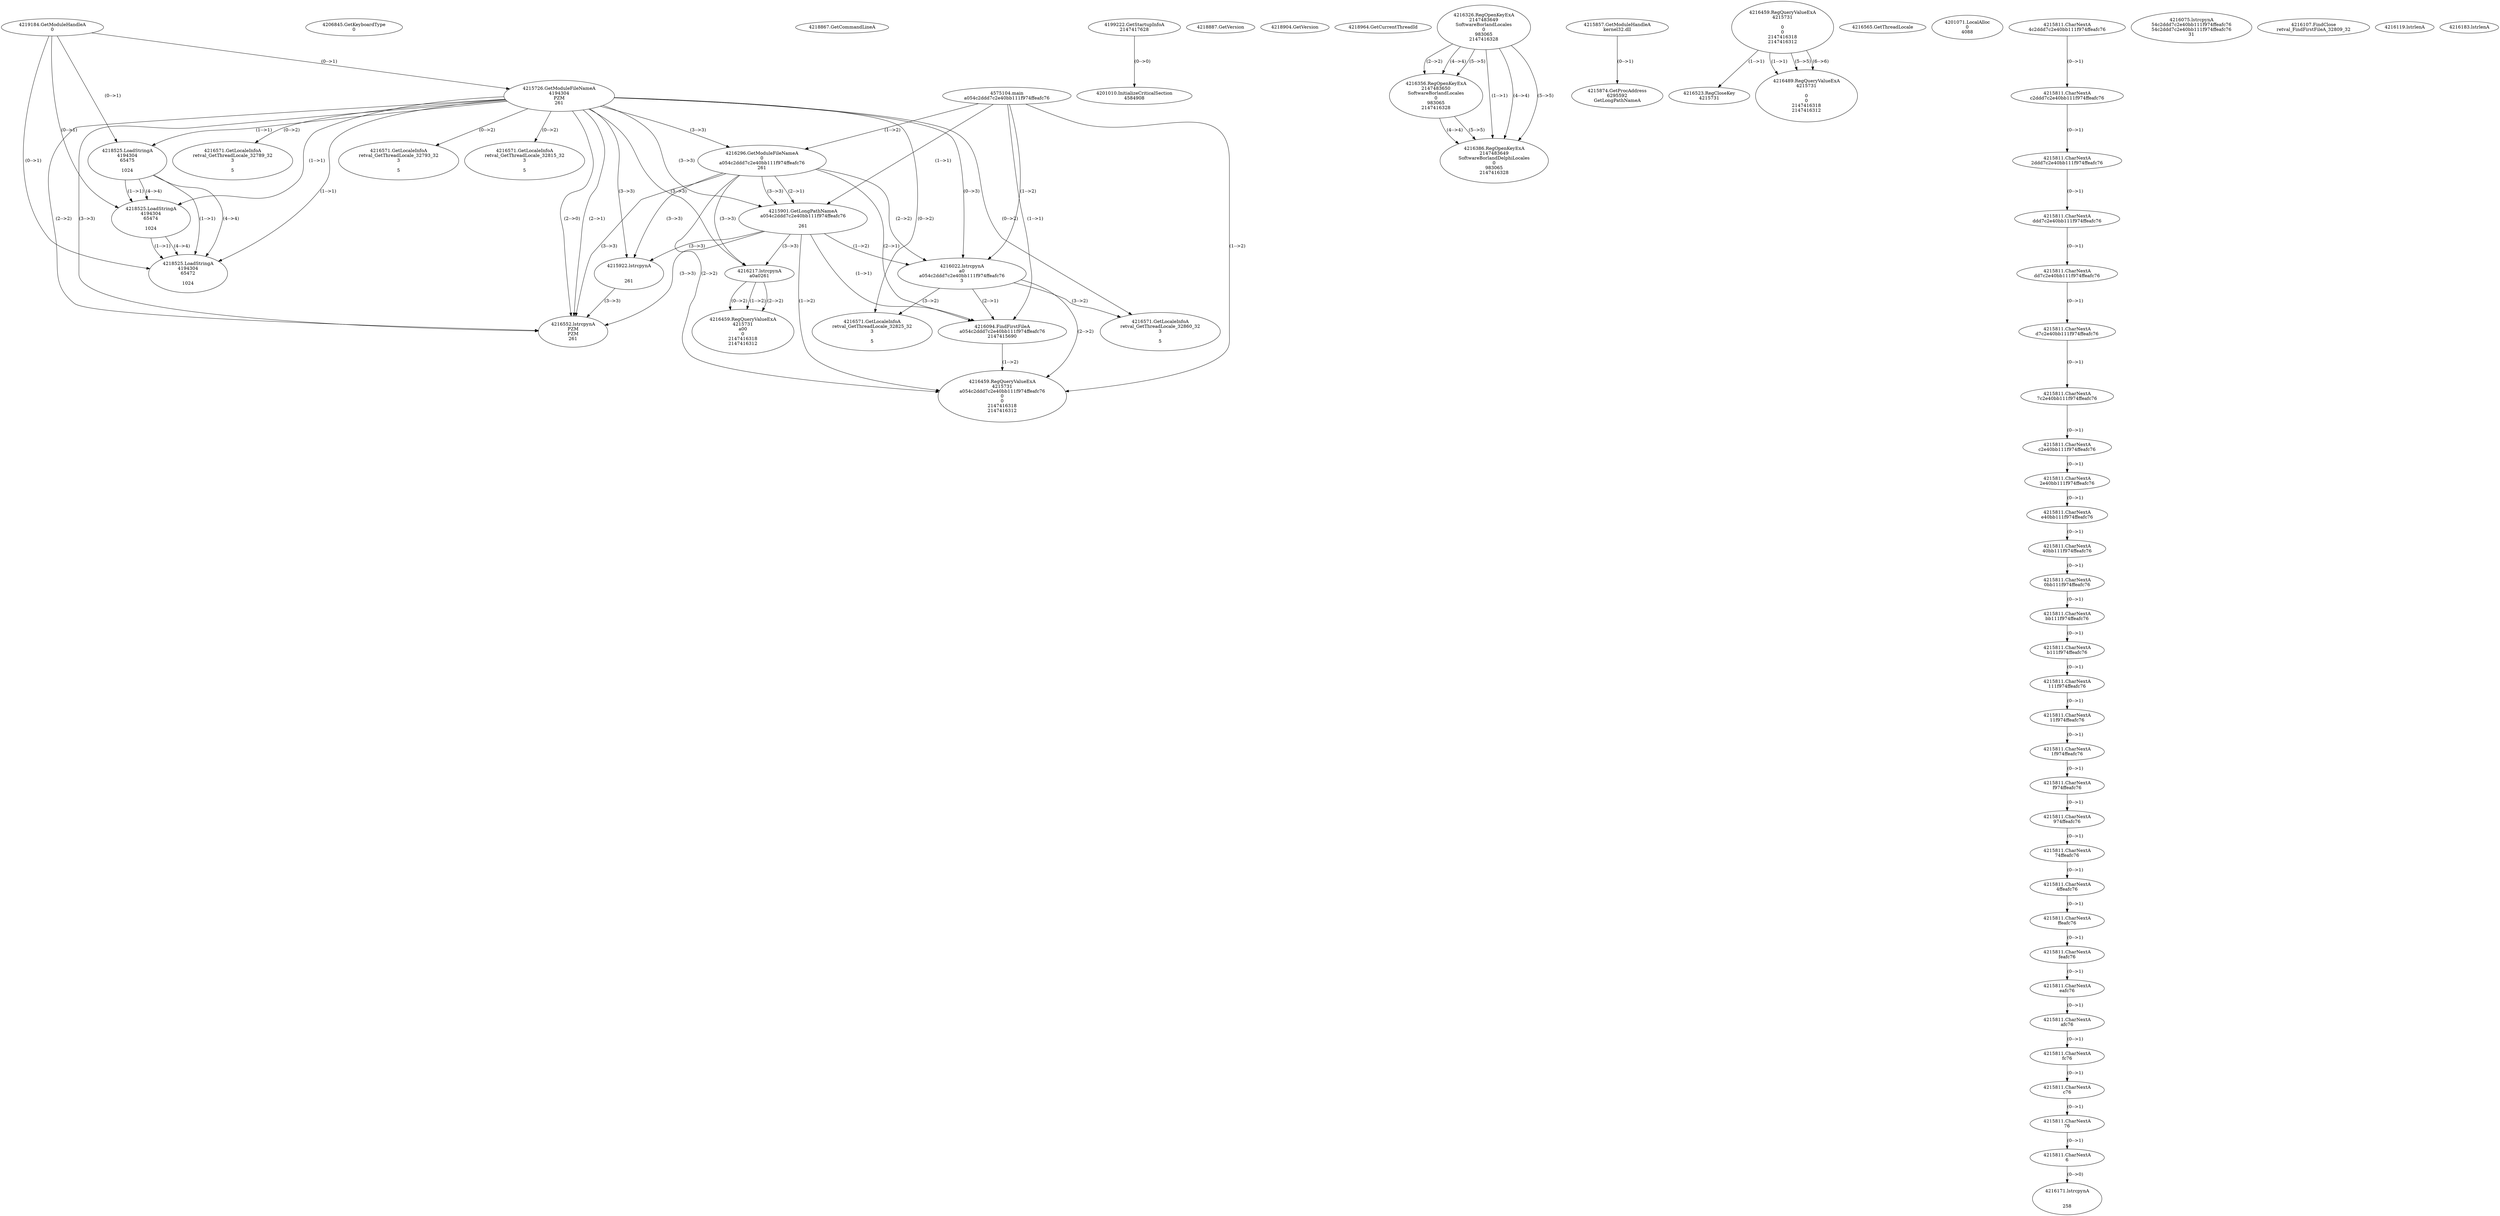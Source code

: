 // Global SCDG with merge call
digraph {
	0 [label="4575104.main
a054c2ddd7c2e40bb111f974ffeafc76"]
	1 [label="4219184.GetModuleHandleA
0"]
	2 [label="4206845.GetKeyboardType
0"]
	3 [label="4218867.GetCommandLineA
"]
	4 [label="4199222.GetStartupInfoA
2147417628"]
	5 [label="4218887.GetVersion
"]
	6 [label="4218904.GetVersion
"]
	7 [label="4218964.GetCurrentThreadId
"]
	8 [label="4215726.GetModuleFileNameA
4194304
PZM
261"]
	1 -> 8 [label="(0-->1)"]
	9 [label="4216296.GetModuleFileNameA
0
a054c2ddd7c2e40bb111f974ffeafc76
261"]
	0 -> 9 [label="(1-->2)"]
	8 -> 9 [label="(3-->3)"]
	10 [label="4216326.RegOpenKeyExA
2147483649
Software\Borland\Locales
0
983065
2147416328"]
	11 [label="4215857.GetModuleHandleA
kernel32.dll"]
	12 [label="4215874.GetProcAddress
6295592
GetLongPathNameA"]
	11 -> 12 [label="(0-->1)"]
	13 [label="4215901.GetLongPathNameA
a054c2ddd7c2e40bb111f974ffeafc76

261"]
	0 -> 13 [label="(1-->1)"]
	9 -> 13 [label="(2-->1)"]
	8 -> 13 [label="(3-->3)"]
	9 -> 13 [label="(3-->3)"]
	14 [label="4215922.lstrcpynA


261"]
	8 -> 14 [label="(3-->3)"]
	9 -> 14 [label="(3-->3)"]
	13 -> 14 [label="(3-->3)"]
	15 [label="4216459.RegQueryValueExA
4215731

0
0
2147416318
2147416312"]
	16 [label="4216523.RegCloseKey
4215731"]
	15 -> 16 [label="(1-->1)"]
	17 [label="4216552.lstrcpynA
PZM
PZM
261"]
	8 -> 17 [label="(2-->1)"]
	8 -> 17 [label="(2-->2)"]
	8 -> 17 [label="(3-->3)"]
	9 -> 17 [label="(3-->3)"]
	13 -> 17 [label="(3-->3)"]
	14 -> 17 [label="(3-->3)"]
	8 -> 17 [label="(2-->0)"]
	18 [label="4216565.GetThreadLocale
"]
	19 [label="4216571.GetLocaleInfoA
retval_GetThreadLocale_32789_32
3

5"]
	8 -> 19 [label="(0-->2)"]
	20 [label="4218525.LoadStringA
4194304
65475

1024"]
	1 -> 20 [label="(0-->1)"]
	8 -> 20 [label="(1-->1)"]
	21 [label="4218525.LoadStringA
4194304
65474

1024"]
	1 -> 21 [label="(0-->1)"]
	8 -> 21 [label="(1-->1)"]
	20 -> 21 [label="(1-->1)"]
	20 -> 21 [label="(4-->4)"]
	22 [label="4218525.LoadStringA
4194304
65472

1024"]
	1 -> 22 [label="(0-->1)"]
	8 -> 22 [label="(1-->1)"]
	20 -> 22 [label="(1-->1)"]
	21 -> 22 [label="(1-->1)"]
	20 -> 22 [label="(4-->4)"]
	21 -> 22 [label="(4-->4)"]
	23 [label="4216356.RegOpenKeyExA
2147483650
Software\Borland\Locales
0
983065
2147416328"]
	10 -> 23 [label="(2-->2)"]
	10 -> 23 [label="(4-->4)"]
	10 -> 23 [label="(5-->5)"]
	24 [label="4216489.RegQueryValueExA
4215731

0
0
2147416318
2147416312"]
	15 -> 24 [label="(1-->1)"]
	15 -> 24 [label="(5-->5)"]
	15 -> 24 [label="(6-->6)"]
	25 [label="4216571.GetLocaleInfoA
retval_GetThreadLocale_32793_32
3

5"]
	8 -> 25 [label="(0-->2)"]
	26 [label="4201010.InitializeCriticalSection
4584908"]
	4 -> 26 [label="(0-->0)"]
	27 [label="4201071.LocalAlloc
0
4088"]
	28 [label="4216571.GetLocaleInfoA
retval_GetThreadLocale_32815_32
3

5"]
	8 -> 28 [label="(0-->2)"]
	29 [label="4216386.RegOpenKeyExA
2147483649
Software\Borland\Delphi\Locales
0
983065
2147416328"]
	10 -> 29 [label="(1-->1)"]
	10 -> 29 [label="(4-->4)"]
	23 -> 29 [label="(4-->4)"]
	10 -> 29 [label="(5-->5)"]
	23 -> 29 [label="(5-->5)"]
	30 [label="4216022.lstrcpynA
a0
a054c2ddd7c2e40bb111f974ffeafc76
3"]
	0 -> 30 [label="(1-->2)"]
	9 -> 30 [label="(2-->2)"]
	13 -> 30 [label="(1-->2)"]
	8 -> 30 [label="(0-->3)"]
	31 [label="4215811.CharNextA
4c2ddd7c2e40bb111f974ffeafc76"]
	32 [label="4215811.CharNextA
c2ddd7c2e40bb111f974ffeafc76"]
	31 -> 32 [label="(0-->1)"]
	33 [label="4215811.CharNextA
2ddd7c2e40bb111f974ffeafc76"]
	32 -> 33 [label="(0-->1)"]
	34 [label="4215811.CharNextA
ddd7c2e40bb111f974ffeafc76"]
	33 -> 34 [label="(0-->1)"]
	35 [label="4215811.CharNextA
dd7c2e40bb111f974ffeafc76"]
	34 -> 35 [label="(0-->1)"]
	36 [label="4215811.CharNextA
d7c2e40bb111f974ffeafc76"]
	35 -> 36 [label="(0-->1)"]
	37 [label="4215811.CharNextA
7c2e40bb111f974ffeafc76"]
	36 -> 37 [label="(0-->1)"]
	38 [label="4215811.CharNextA
c2e40bb111f974ffeafc76"]
	37 -> 38 [label="(0-->1)"]
	39 [label="4215811.CharNextA
2e40bb111f974ffeafc76"]
	38 -> 39 [label="(0-->1)"]
	40 [label="4215811.CharNextA
e40bb111f974ffeafc76"]
	39 -> 40 [label="(0-->1)"]
	41 [label="4215811.CharNextA
40bb111f974ffeafc76"]
	40 -> 41 [label="(0-->1)"]
	42 [label="4215811.CharNextA
0bb111f974ffeafc76"]
	41 -> 42 [label="(0-->1)"]
	43 [label="4215811.CharNextA
bb111f974ffeafc76"]
	42 -> 43 [label="(0-->1)"]
	44 [label="4215811.CharNextA
b111f974ffeafc76"]
	43 -> 44 [label="(0-->1)"]
	45 [label="4215811.CharNextA
111f974ffeafc76"]
	44 -> 45 [label="(0-->1)"]
	46 [label="4215811.CharNextA
11f974ffeafc76"]
	45 -> 46 [label="(0-->1)"]
	47 [label="4215811.CharNextA
1f974ffeafc76"]
	46 -> 47 [label="(0-->1)"]
	48 [label="4215811.CharNextA
f974ffeafc76"]
	47 -> 48 [label="(0-->1)"]
	49 [label="4215811.CharNextA
974ffeafc76"]
	48 -> 49 [label="(0-->1)"]
	50 [label="4215811.CharNextA
74ffeafc76"]
	49 -> 50 [label="(0-->1)"]
	51 [label="4215811.CharNextA
4ffeafc76"]
	50 -> 51 [label="(0-->1)"]
	52 [label="4215811.CharNextA
ffeafc76"]
	51 -> 52 [label="(0-->1)"]
	53 [label="4215811.CharNextA
feafc76"]
	52 -> 53 [label="(0-->1)"]
	54 [label="4215811.CharNextA
eafc76"]
	53 -> 54 [label="(0-->1)"]
	55 [label="4215811.CharNextA
afc76"]
	54 -> 55 [label="(0-->1)"]
	56 [label="4215811.CharNextA
fc76"]
	55 -> 56 [label="(0-->1)"]
	57 [label="4215811.CharNextA
c76"]
	56 -> 57 [label="(0-->1)"]
	58 [label="4215811.CharNextA
76"]
	57 -> 58 [label="(0-->1)"]
	59 [label="4215811.CharNextA
6"]
	58 -> 59 [label="(0-->1)"]
	60 [label="4216075.lstrcpynA
54c2ddd7c2e40bb111f974ffeafc76
54c2ddd7c2e40bb111f974ffeafc76
31"]
	61 [label="4216094.FindFirstFileA
a054c2ddd7c2e40bb111f974ffeafc76
2147415690"]
	0 -> 61 [label="(1-->1)"]
	9 -> 61 [label="(2-->1)"]
	13 -> 61 [label="(1-->1)"]
	30 -> 61 [label="(2-->1)"]
	62 [label="4216459.RegQueryValueExA
4215731
a054c2ddd7c2e40bb111f974ffeafc76
0
0
2147416318
2147416312"]
	0 -> 62 [label="(1-->2)"]
	9 -> 62 [label="(2-->2)"]
	13 -> 62 [label="(1-->2)"]
	30 -> 62 [label="(2-->2)"]
	61 -> 62 [label="(1-->2)"]
	63 [label="4216571.GetLocaleInfoA
retval_GetThreadLocale_32825_32
3

5"]
	8 -> 63 [label="(0-->2)"]
	30 -> 63 [label="(3-->2)"]
	64 [label="4216107.FindClose
retval_FindFirstFileA_32809_32"]
	65 [label="4216119.lstrlenA
"]
	66 [label="4216171.lstrcpynA


258"]
	59 -> 66 [label="(0-->0)"]
	67 [label="4216183.lstrlenA
"]
	68 [label="4216217.lstrcpynA
a0\
a0\
261"]
	8 -> 68 [label="(3-->3)"]
	9 -> 68 [label="(3-->3)"]
	13 -> 68 [label="(3-->3)"]
	69 [label="4216459.RegQueryValueExA
4215731
a0\
0
0
2147416318
2147416312"]
	68 -> 69 [label="(1-->2)"]
	68 -> 69 [label="(2-->2)"]
	68 -> 69 [label="(0-->2)"]
	70 [label="4216571.GetLocaleInfoA
retval_GetThreadLocale_32860_32
3

5"]
	8 -> 70 [label="(0-->2)"]
	30 -> 70 [label="(3-->2)"]
}
